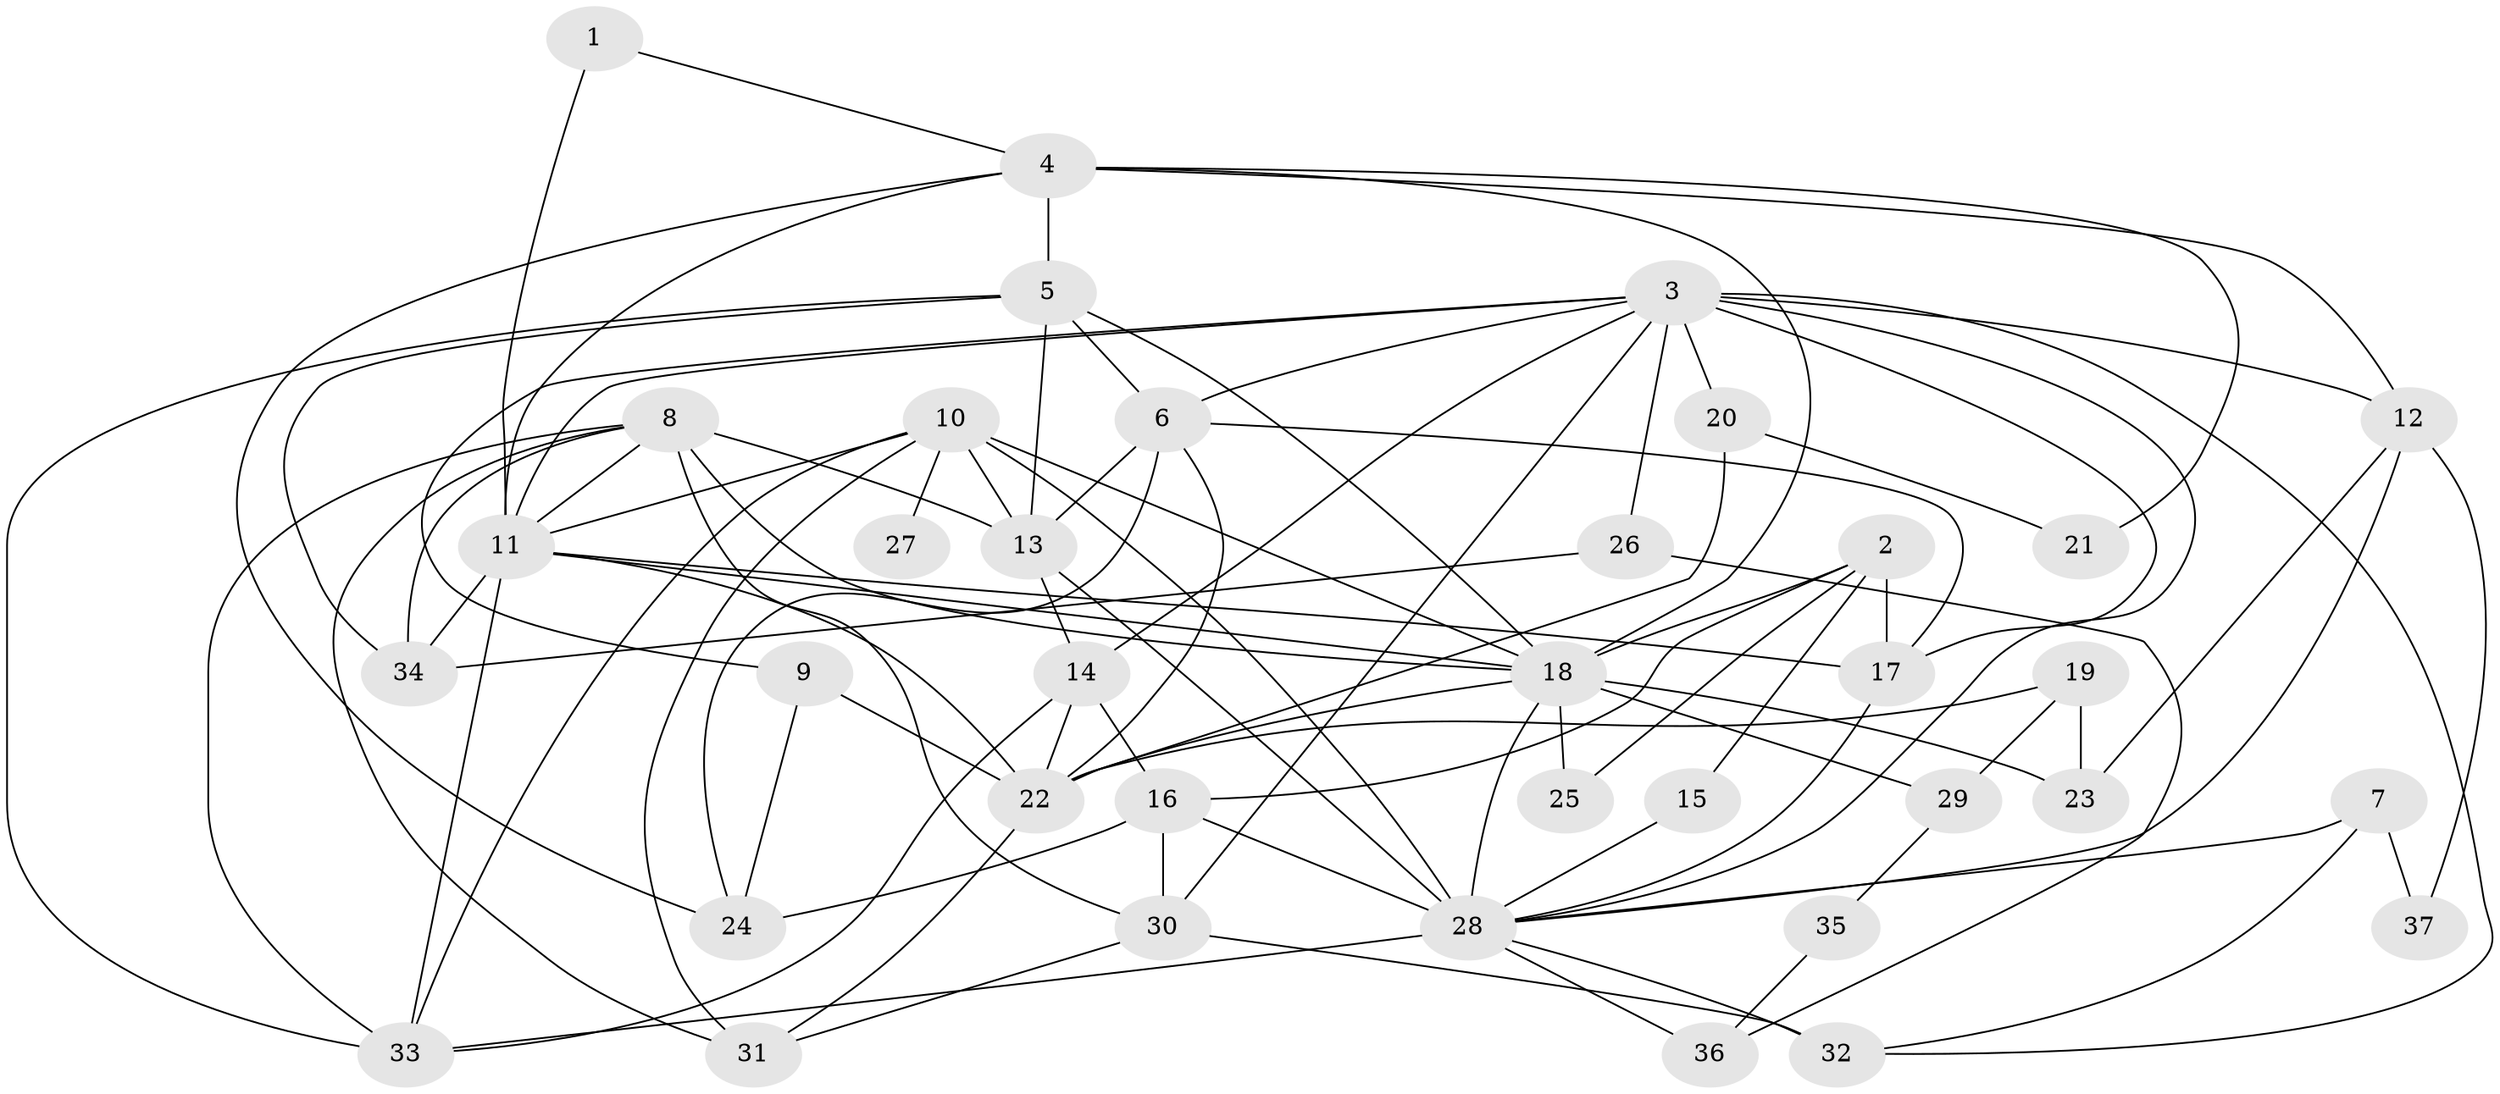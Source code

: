 // original degree distribution, {2: 0.17567567567567569, 5: 0.20270270270270271, 4: 0.3108108108108108, 3: 0.1891891891891892, 7: 0.04054054054054054, 6: 0.05405405405405406, 8: 0.02702702702702703}
// Generated by graph-tools (version 1.1) at 2025/35/03/09/25 02:35:59]
// undirected, 37 vertices, 90 edges
graph export_dot {
graph [start="1"]
  node [color=gray90,style=filled];
  1;
  2;
  3;
  4;
  5;
  6;
  7;
  8;
  9;
  10;
  11;
  12;
  13;
  14;
  15;
  16;
  17;
  18;
  19;
  20;
  21;
  22;
  23;
  24;
  25;
  26;
  27;
  28;
  29;
  30;
  31;
  32;
  33;
  34;
  35;
  36;
  37;
  1 -- 4 [weight=1.0];
  1 -- 11 [weight=1.0];
  2 -- 15 [weight=1.0];
  2 -- 16 [weight=1.0];
  2 -- 17 [weight=1.0];
  2 -- 18 [weight=1.0];
  2 -- 25 [weight=1.0];
  3 -- 6 [weight=1.0];
  3 -- 9 [weight=1.0];
  3 -- 11 [weight=1.0];
  3 -- 12 [weight=1.0];
  3 -- 14 [weight=1.0];
  3 -- 17 [weight=2.0];
  3 -- 20 [weight=1.0];
  3 -- 26 [weight=1.0];
  3 -- 28 [weight=1.0];
  3 -- 30 [weight=1.0];
  3 -- 32 [weight=1.0];
  4 -- 5 [weight=1.0];
  4 -- 11 [weight=2.0];
  4 -- 12 [weight=2.0];
  4 -- 18 [weight=1.0];
  4 -- 21 [weight=1.0];
  4 -- 24 [weight=1.0];
  5 -- 6 [weight=2.0];
  5 -- 13 [weight=2.0];
  5 -- 18 [weight=1.0];
  5 -- 33 [weight=1.0];
  5 -- 34 [weight=1.0];
  6 -- 13 [weight=1.0];
  6 -- 17 [weight=1.0];
  6 -- 22 [weight=1.0];
  6 -- 24 [weight=1.0];
  7 -- 28 [weight=1.0];
  7 -- 32 [weight=1.0];
  7 -- 37 [weight=1.0];
  8 -- 11 [weight=1.0];
  8 -- 13 [weight=1.0];
  8 -- 18 [weight=1.0];
  8 -- 30 [weight=1.0];
  8 -- 31 [weight=1.0];
  8 -- 33 [weight=1.0];
  8 -- 34 [weight=1.0];
  9 -- 22 [weight=1.0];
  9 -- 24 [weight=1.0];
  10 -- 11 [weight=1.0];
  10 -- 13 [weight=2.0];
  10 -- 18 [weight=1.0];
  10 -- 27 [weight=2.0];
  10 -- 28 [weight=3.0];
  10 -- 31 [weight=1.0];
  10 -- 33 [weight=1.0];
  11 -- 17 [weight=1.0];
  11 -- 18 [weight=1.0];
  11 -- 22 [weight=1.0];
  11 -- 33 [weight=1.0];
  11 -- 34 [weight=1.0];
  12 -- 23 [weight=1.0];
  12 -- 28 [weight=1.0];
  12 -- 37 [weight=1.0];
  13 -- 14 [weight=1.0];
  13 -- 28 [weight=3.0];
  14 -- 16 [weight=2.0];
  14 -- 22 [weight=1.0];
  14 -- 33 [weight=1.0];
  15 -- 28 [weight=1.0];
  16 -- 24 [weight=1.0];
  16 -- 28 [weight=1.0];
  16 -- 30 [weight=1.0];
  17 -- 28 [weight=1.0];
  18 -- 22 [weight=1.0];
  18 -- 23 [weight=1.0];
  18 -- 25 [weight=1.0];
  18 -- 28 [weight=1.0];
  18 -- 29 [weight=2.0];
  19 -- 22 [weight=1.0];
  19 -- 23 [weight=1.0];
  19 -- 29 [weight=1.0];
  20 -- 21 [weight=1.0];
  20 -- 22 [weight=1.0];
  22 -- 31 [weight=1.0];
  26 -- 34 [weight=1.0];
  26 -- 36 [weight=1.0];
  28 -- 32 [weight=2.0];
  28 -- 33 [weight=1.0];
  28 -- 36 [weight=1.0];
  29 -- 35 [weight=1.0];
  30 -- 31 [weight=1.0];
  30 -- 32 [weight=1.0];
  35 -- 36 [weight=1.0];
}
